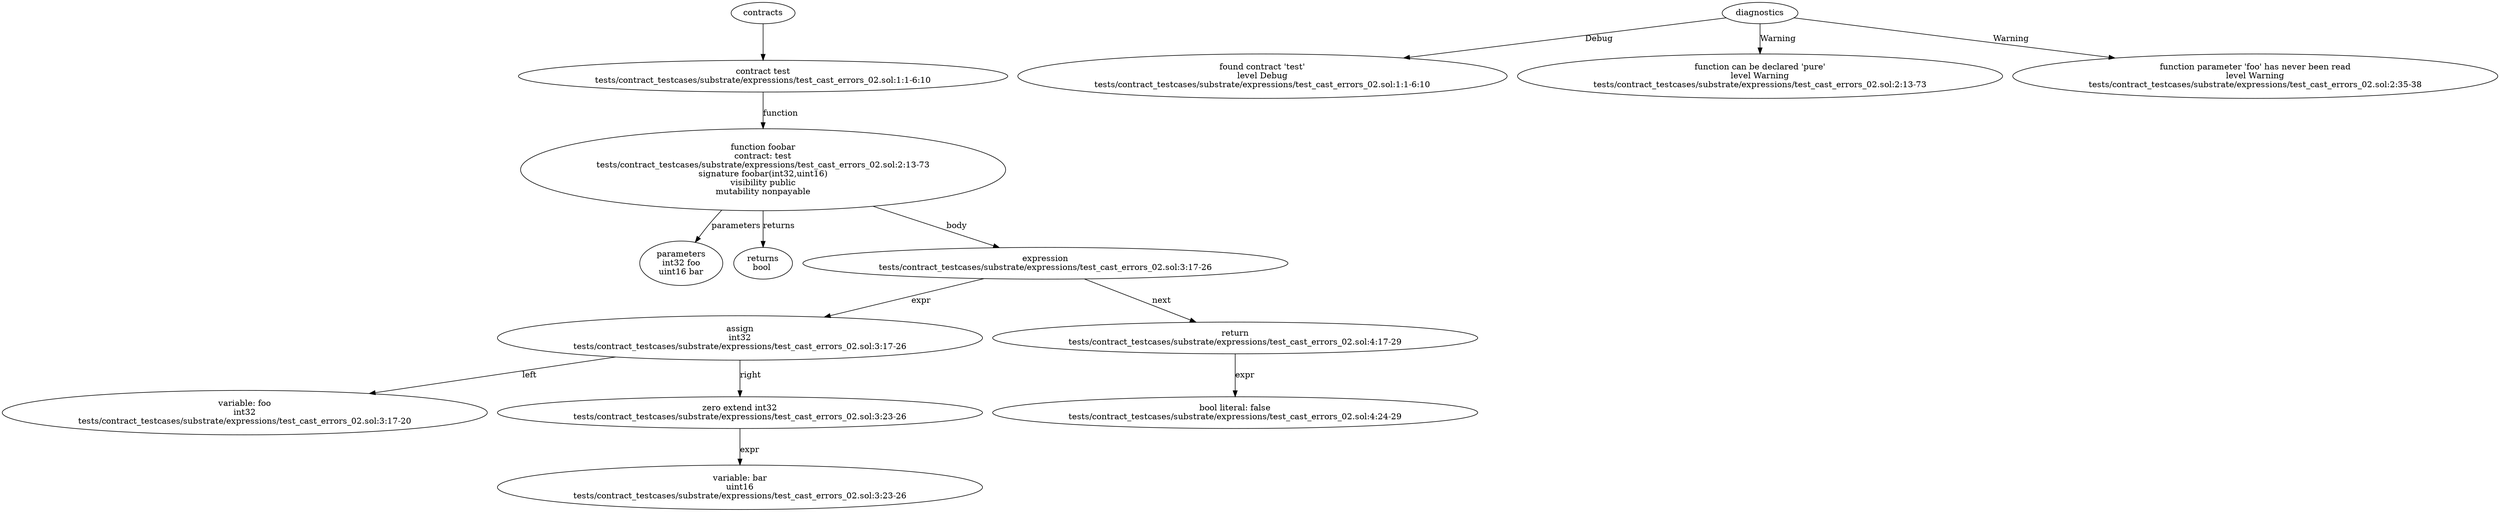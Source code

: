 strict digraph "tests/contract_testcases/substrate/expressions/test_cast_errors_02.sol" {
	contract [label="contract test\ntests/contract_testcases/substrate/expressions/test_cast_errors_02.sol:1:1-6:10"]
	foobar [label="function foobar\ncontract: test\ntests/contract_testcases/substrate/expressions/test_cast_errors_02.sol:2:13-73\nsignature foobar(int32,uint16)\nvisibility public\nmutability nonpayable"]
	parameters [label="parameters\nint32 foo\nuint16 bar"]
	returns [label="returns\nbool "]
	expr [label="expression\ntests/contract_testcases/substrate/expressions/test_cast_errors_02.sol:3:17-26"]
	assign [label="assign\nint32\ntests/contract_testcases/substrate/expressions/test_cast_errors_02.sol:3:17-26"]
	variable [label="variable: foo\nint32\ntests/contract_testcases/substrate/expressions/test_cast_errors_02.sol:3:17-20"]
	zero_ext [label="zero extend int32\ntests/contract_testcases/substrate/expressions/test_cast_errors_02.sol:3:23-26"]
	variable_9 [label="variable: bar\nuint16\ntests/contract_testcases/substrate/expressions/test_cast_errors_02.sol:3:23-26"]
	return [label="return\ntests/contract_testcases/substrate/expressions/test_cast_errors_02.sol:4:17-29"]
	bool_literal [label="bool literal: false\ntests/contract_testcases/substrate/expressions/test_cast_errors_02.sol:4:24-29"]
	diagnostic [label="found contract 'test'\nlevel Debug\ntests/contract_testcases/substrate/expressions/test_cast_errors_02.sol:1:1-6:10"]
	diagnostic_14 [label="function can be declared 'pure'\nlevel Warning\ntests/contract_testcases/substrate/expressions/test_cast_errors_02.sol:2:13-73"]
	diagnostic_15 [label="function parameter 'foo' has never been read\nlevel Warning\ntests/contract_testcases/substrate/expressions/test_cast_errors_02.sol:2:35-38"]
	contracts -> contract
	contract -> foobar [label="function"]
	foobar -> parameters [label="parameters"]
	foobar -> returns [label="returns"]
	foobar -> expr [label="body"]
	expr -> assign [label="expr"]
	assign -> variable [label="left"]
	assign -> zero_ext [label="right"]
	zero_ext -> variable_9 [label="expr"]
	expr -> return [label="next"]
	return -> bool_literal [label="expr"]
	diagnostics -> diagnostic [label="Debug"]
	diagnostics -> diagnostic_14 [label="Warning"]
	diagnostics -> diagnostic_15 [label="Warning"]
}
